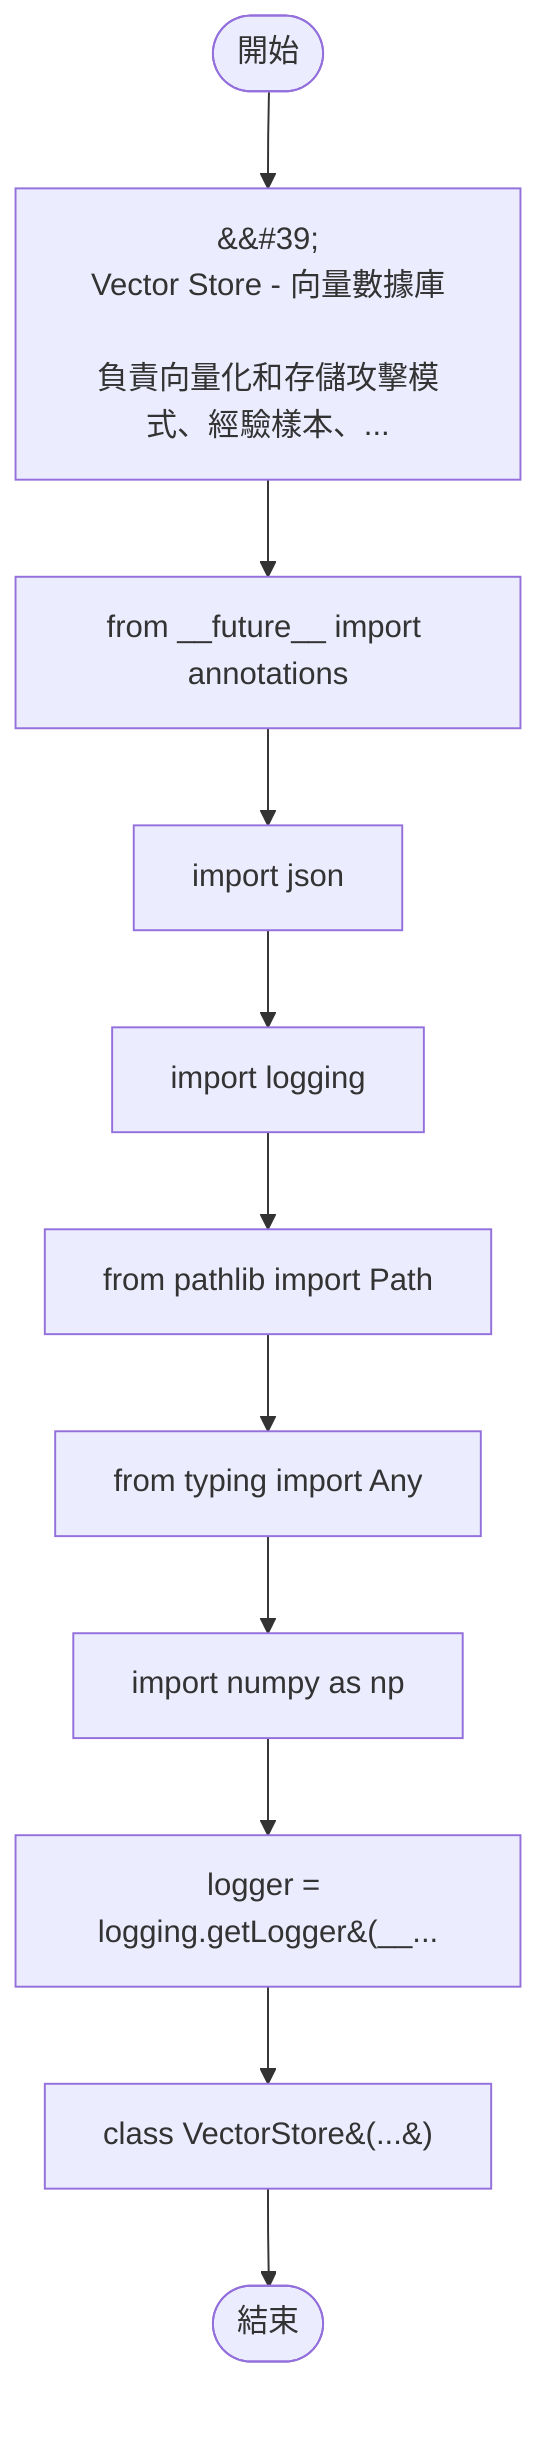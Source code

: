 flowchart TB
    n1([開始])
    n2([結束])
    n3[&amp;&#35;39;\nVector Store - 向量數據庫\n\n負責向量化和存儲攻擊模式、經驗樣本、...]
    n4[from __future__ import annotations]
    n5[import json]
    n6[import logging]
    n7[from pathlib import Path]
    n8[from typing import Any]
    n9[import numpy as np]
    n10[logger = logging.getLogger&#40;__...]
    n11[class VectorStore&#40;...&#41;]
    n1 --> n3
    n3 --> n4
    n4 --> n5
    n5 --> n6
    n6 --> n7
    n7 --> n8
    n8 --> n9
    n9 --> n10
    n10 --> n11
    n11 --> n2